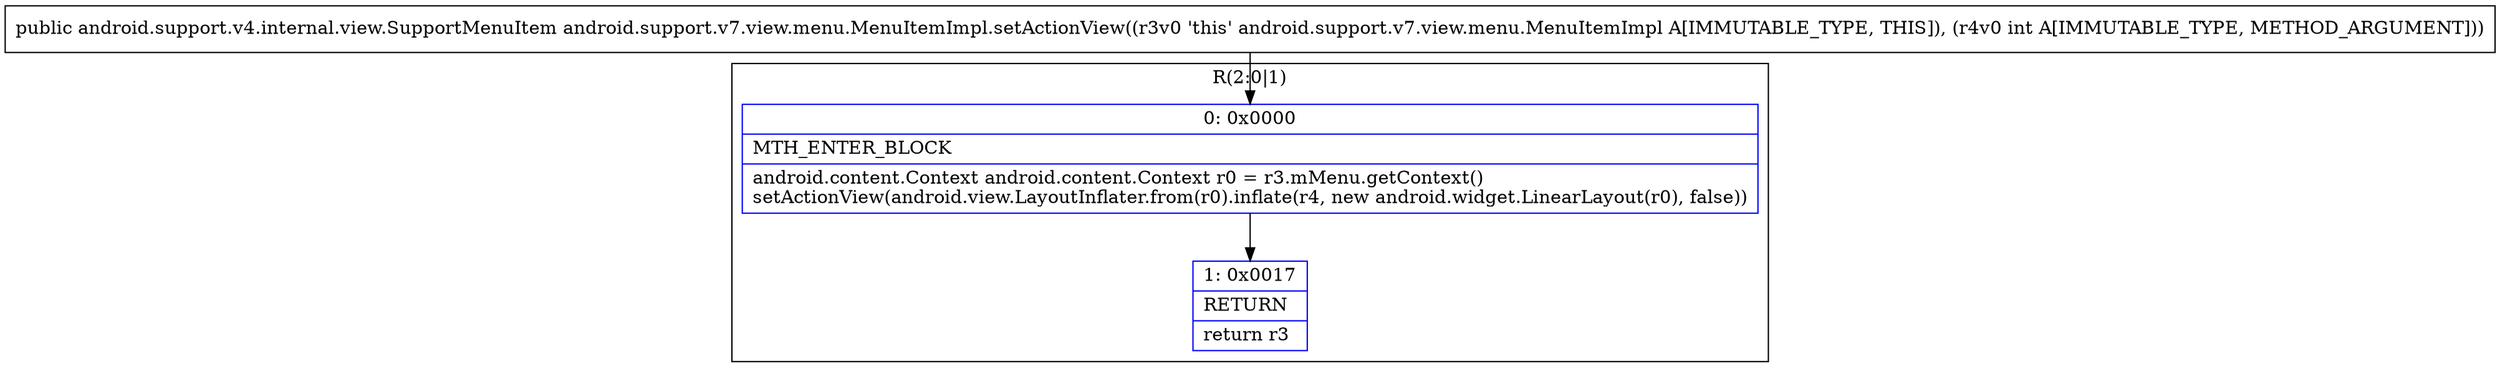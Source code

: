 digraph "CFG forandroid.support.v7.view.menu.MenuItemImpl.setActionView(I)Landroid\/support\/v4\/internal\/view\/SupportMenuItem;" {
subgraph cluster_Region_78882601 {
label = "R(2:0|1)";
node [shape=record,color=blue];
Node_0 [shape=record,label="{0\:\ 0x0000|MTH_ENTER_BLOCK\l|android.content.Context android.content.Context r0 = r3.mMenu.getContext()\lsetActionView(android.view.LayoutInflater.from(r0).inflate(r4, new android.widget.LinearLayout(r0), false))\l}"];
Node_1 [shape=record,label="{1\:\ 0x0017|RETURN\l|return r3\l}"];
}
MethodNode[shape=record,label="{public android.support.v4.internal.view.SupportMenuItem android.support.v7.view.menu.MenuItemImpl.setActionView((r3v0 'this' android.support.v7.view.menu.MenuItemImpl A[IMMUTABLE_TYPE, THIS]), (r4v0 int A[IMMUTABLE_TYPE, METHOD_ARGUMENT])) }"];
MethodNode -> Node_0;
Node_0 -> Node_1;
}

